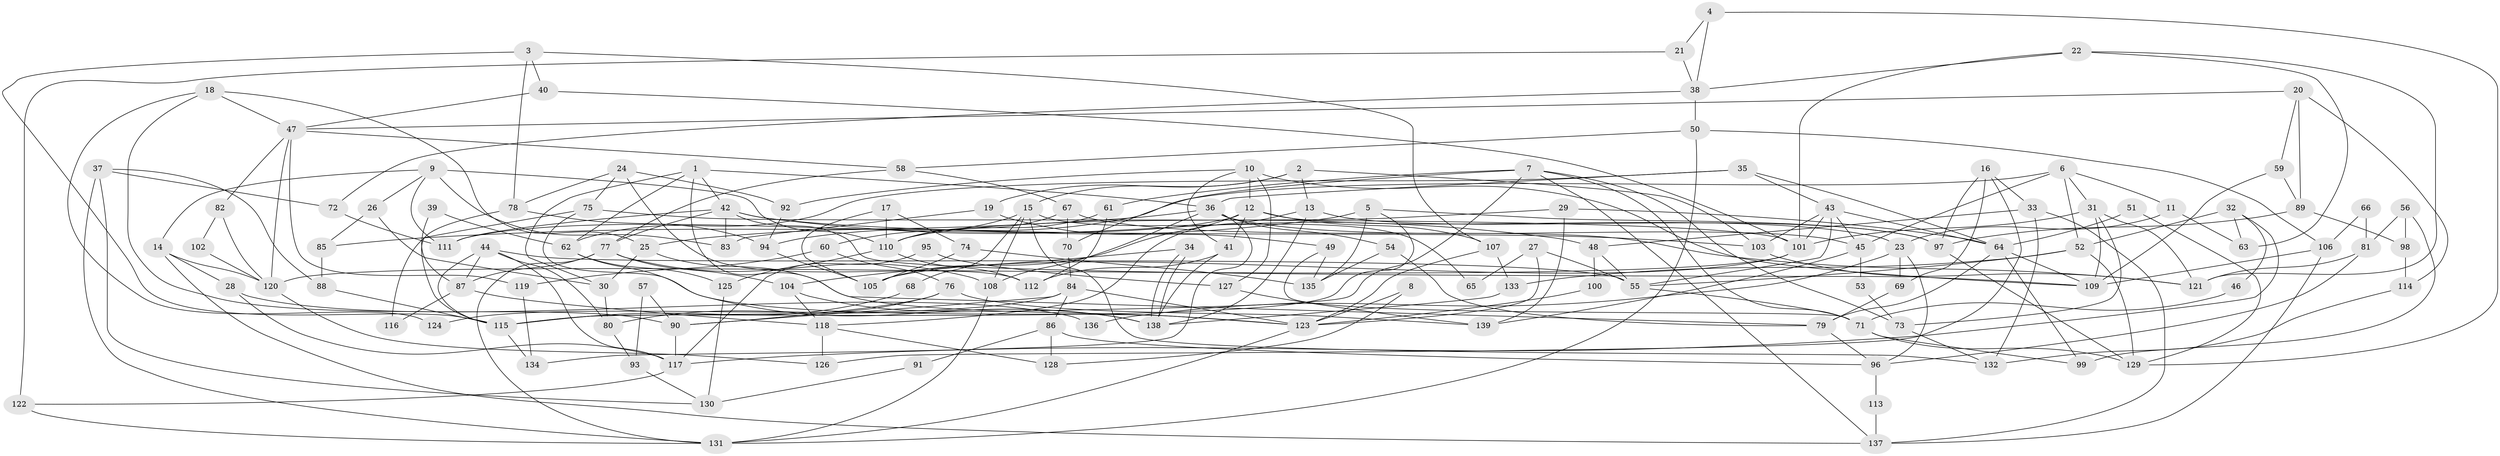 // Generated by graph-tools (version 1.1) at 2025/50/03/09/25 04:50:58]
// undirected, 139 vertices, 278 edges
graph export_dot {
graph [start="1"]
  node [color=gray90,style=filled];
  1;
  2;
  3;
  4;
  5;
  6;
  7;
  8;
  9;
  10;
  11;
  12;
  13;
  14;
  15;
  16;
  17;
  18;
  19;
  20;
  21;
  22;
  23;
  24;
  25;
  26;
  27;
  28;
  29;
  30;
  31;
  32;
  33;
  34;
  35;
  36;
  37;
  38;
  39;
  40;
  41;
  42;
  43;
  44;
  45;
  46;
  47;
  48;
  49;
  50;
  51;
  52;
  53;
  54;
  55;
  56;
  57;
  58;
  59;
  60;
  61;
  62;
  63;
  64;
  65;
  66;
  67;
  68;
  69;
  70;
  71;
  72;
  73;
  74;
  75;
  76;
  77;
  78;
  79;
  80;
  81;
  82;
  83;
  84;
  85;
  86;
  87;
  88;
  89;
  90;
  91;
  92;
  93;
  94;
  95;
  96;
  97;
  98;
  99;
  100;
  101;
  102;
  103;
  104;
  105;
  106;
  107;
  108;
  109;
  110;
  111;
  112;
  113;
  114;
  115;
  116;
  117;
  118;
  119;
  120;
  121;
  122;
  123;
  124;
  125;
  126;
  127;
  128;
  129;
  130;
  131;
  132;
  133;
  134;
  135;
  136;
  137;
  138;
  139;
  1 -- 42;
  1 -- 30;
  1 -- 36;
  1 -- 62;
  1 -- 123;
  2 -- 15;
  2 -- 103;
  2 -- 13;
  2 -- 19;
  3 -- 78;
  3 -- 107;
  3 -- 40;
  3 -- 115;
  4 -- 38;
  4 -- 129;
  4 -- 21;
  5 -- 25;
  5 -- 135;
  5 -- 97;
  5 -- 115;
  6 -- 45;
  6 -- 52;
  6 -- 11;
  6 -- 31;
  6 -- 94;
  7 -- 115;
  7 -- 71;
  7 -- 61;
  7 -- 70;
  7 -- 73;
  7 -- 137;
  8 -- 128;
  8 -- 123;
  9 -- 110;
  9 -- 111;
  9 -- 14;
  9 -- 26;
  9 -- 83;
  10 -- 109;
  10 -- 41;
  10 -- 12;
  10 -- 92;
  10 -- 127;
  11 -- 63;
  11 -- 23;
  12 -- 105;
  12 -- 23;
  12 -- 41;
  12 -- 107;
  12 -- 111;
  13 -- 138;
  13 -- 97;
  13 -- 118;
  14 -- 120;
  14 -- 28;
  14 -- 137;
  15 -- 108;
  15 -- 132;
  15 -- 60;
  15 -- 65;
  15 -- 68;
  16 -- 97;
  16 -- 33;
  16 -- 69;
  16 -- 126;
  17 -- 105;
  17 -- 110;
  17 -- 74;
  18 -- 47;
  18 -- 25;
  18 -- 90;
  18 -- 124;
  19 -- 83;
  19 -- 49;
  20 -- 114;
  20 -- 89;
  20 -- 47;
  20 -- 59;
  21 -- 38;
  21 -- 122;
  22 -- 121;
  22 -- 101;
  22 -- 38;
  22 -- 63;
  23 -- 69;
  23 -- 96;
  23 -- 136;
  24 -- 78;
  24 -- 92;
  24 -- 75;
  24 -- 112;
  25 -- 30;
  25 -- 79;
  26 -- 85;
  26 -- 30;
  27 -- 123;
  27 -- 55;
  27 -- 65;
  28 -- 117;
  28 -- 136;
  29 -- 110;
  29 -- 64;
  29 -- 139;
  30 -- 80;
  31 -- 101;
  31 -- 73;
  31 -- 109;
  31 -- 121;
  32 -- 52;
  32 -- 117;
  32 -- 46;
  32 -- 63;
  33 -- 137;
  33 -- 48;
  33 -- 132;
  34 -- 138;
  34 -- 138;
  34 -- 104;
  35 -- 36;
  35 -- 43;
  35 -- 62;
  35 -- 64;
  36 -- 45;
  36 -- 54;
  36 -- 85;
  36 -- 108;
  36 -- 134;
  37 -- 131;
  37 -- 72;
  37 -- 88;
  37 -- 130;
  38 -- 50;
  38 -- 72;
  39 -- 62;
  39 -- 87;
  40 -- 101;
  40 -- 47;
  41 -- 138;
  41 -- 112;
  42 -- 109;
  42 -- 77;
  42 -- 48;
  42 -- 83;
  42 -- 103;
  42 -- 111;
  43 -- 64;
  43 -- 101;
  43 -- 45;
  43 -- 55;
  43 -- 103;
  44 -- 87;
  44 -- 115;
  44 -- 55;
  44 -- 80;
  44 -- 117;
  45 -- 139;
  45 -- 53;
  46 -- 71;
  47 -- 58;
  47 -- 82;
  47 -- 119;
  47 -- 120;
  48 -- 55;
  48 -- 100;
  49 -- 71;
  49 -- 135;
  50 -- 58;
  50 -- 131;
  50 -- 106;
  51 -- 64;
  51 -- 129;
  52 -- 133;
  52 -- 55;
  52 -- 129;
  53 -- 73;
  54 -- 79;
  54 -- 135;
  55 -- 71;
  56 -- 81;
  56 -- 99;
  56 -- 98;
  57 -- 93;
  57 -- 90;
  58 -- 67;
  58 -- 77;
  59 -- 109;
  59 -- 89;
  60 -- 119;
  60 -- 76;
  61 -- 112;
  61 -- 110;
  62 -- 125;
  62 -- 138;
  64 -- 109;
  64 -- 79;
  64 -- 99;
  66 -- 106;
  66 -- 81;
  67 -- 110;
  67 -- 121;
  67 -- 70;
  68 -- 115;
  69 -- 79;
  70 -- 84;
  71 -- 129;
  71 -- 99;
  72 -- 111;
  73 -- 132;
  74 -- 135;
  74 -- 105;
  75 -- 123;
  75 -- 101;
  75 -- 116;
  76 -- 90;
  76 -- 80;
  76 -- 139;
  77 -- 108;
  77 -- 87;
  77 -- 104;
  77 -- 131;
  78 -- 94;
  78 -- 115;
  79 -- 96;
  80 -- 93;
  81 -- 121;
  81 -- 96;
  82 -- 120;
  82 -- 102;
  84 -- 90;
  84 -- 86;
  84 -- 123;
  84 -- 124;
  85 -- 88;
  86 -- 96;
  86 -- 91;
  86 -- 128;
  87 -- 118;
  87 -- 116;
  88 -- 115;
  89 -- 97;
  89 -- 98;
  90 -- 117;
  91 -- 130;
  92 -- 94;
  93 -- 130;
  94 -- 105;
  95 -- 117;
  95 -- 127;
  96 -- 113;
  97 -- 129;
  98 -- 114;
  100 -- 123;
  101 -- 120;
  101 -- 105;
  102 -- 120;
  103 -- 121;
  104 -- 138;
  104 -- 118;
  106 -- 137;
  106 -- 109;
  107 -- 123;
  107 -- 133;
  108 -- 131;
  110 -- 112;
  110 -- 125;
  113 -- 137;
  114 -- 132;
  115 -- 134;
  117 -- 122;
  118 -- 126;
  118 -- 128;
  119 -- 134;
  120 -- 126;
  122 -- 131;
  123 -- 131;
  125 -- 130;
  127 -- 139;
  133 -- 138;
}
